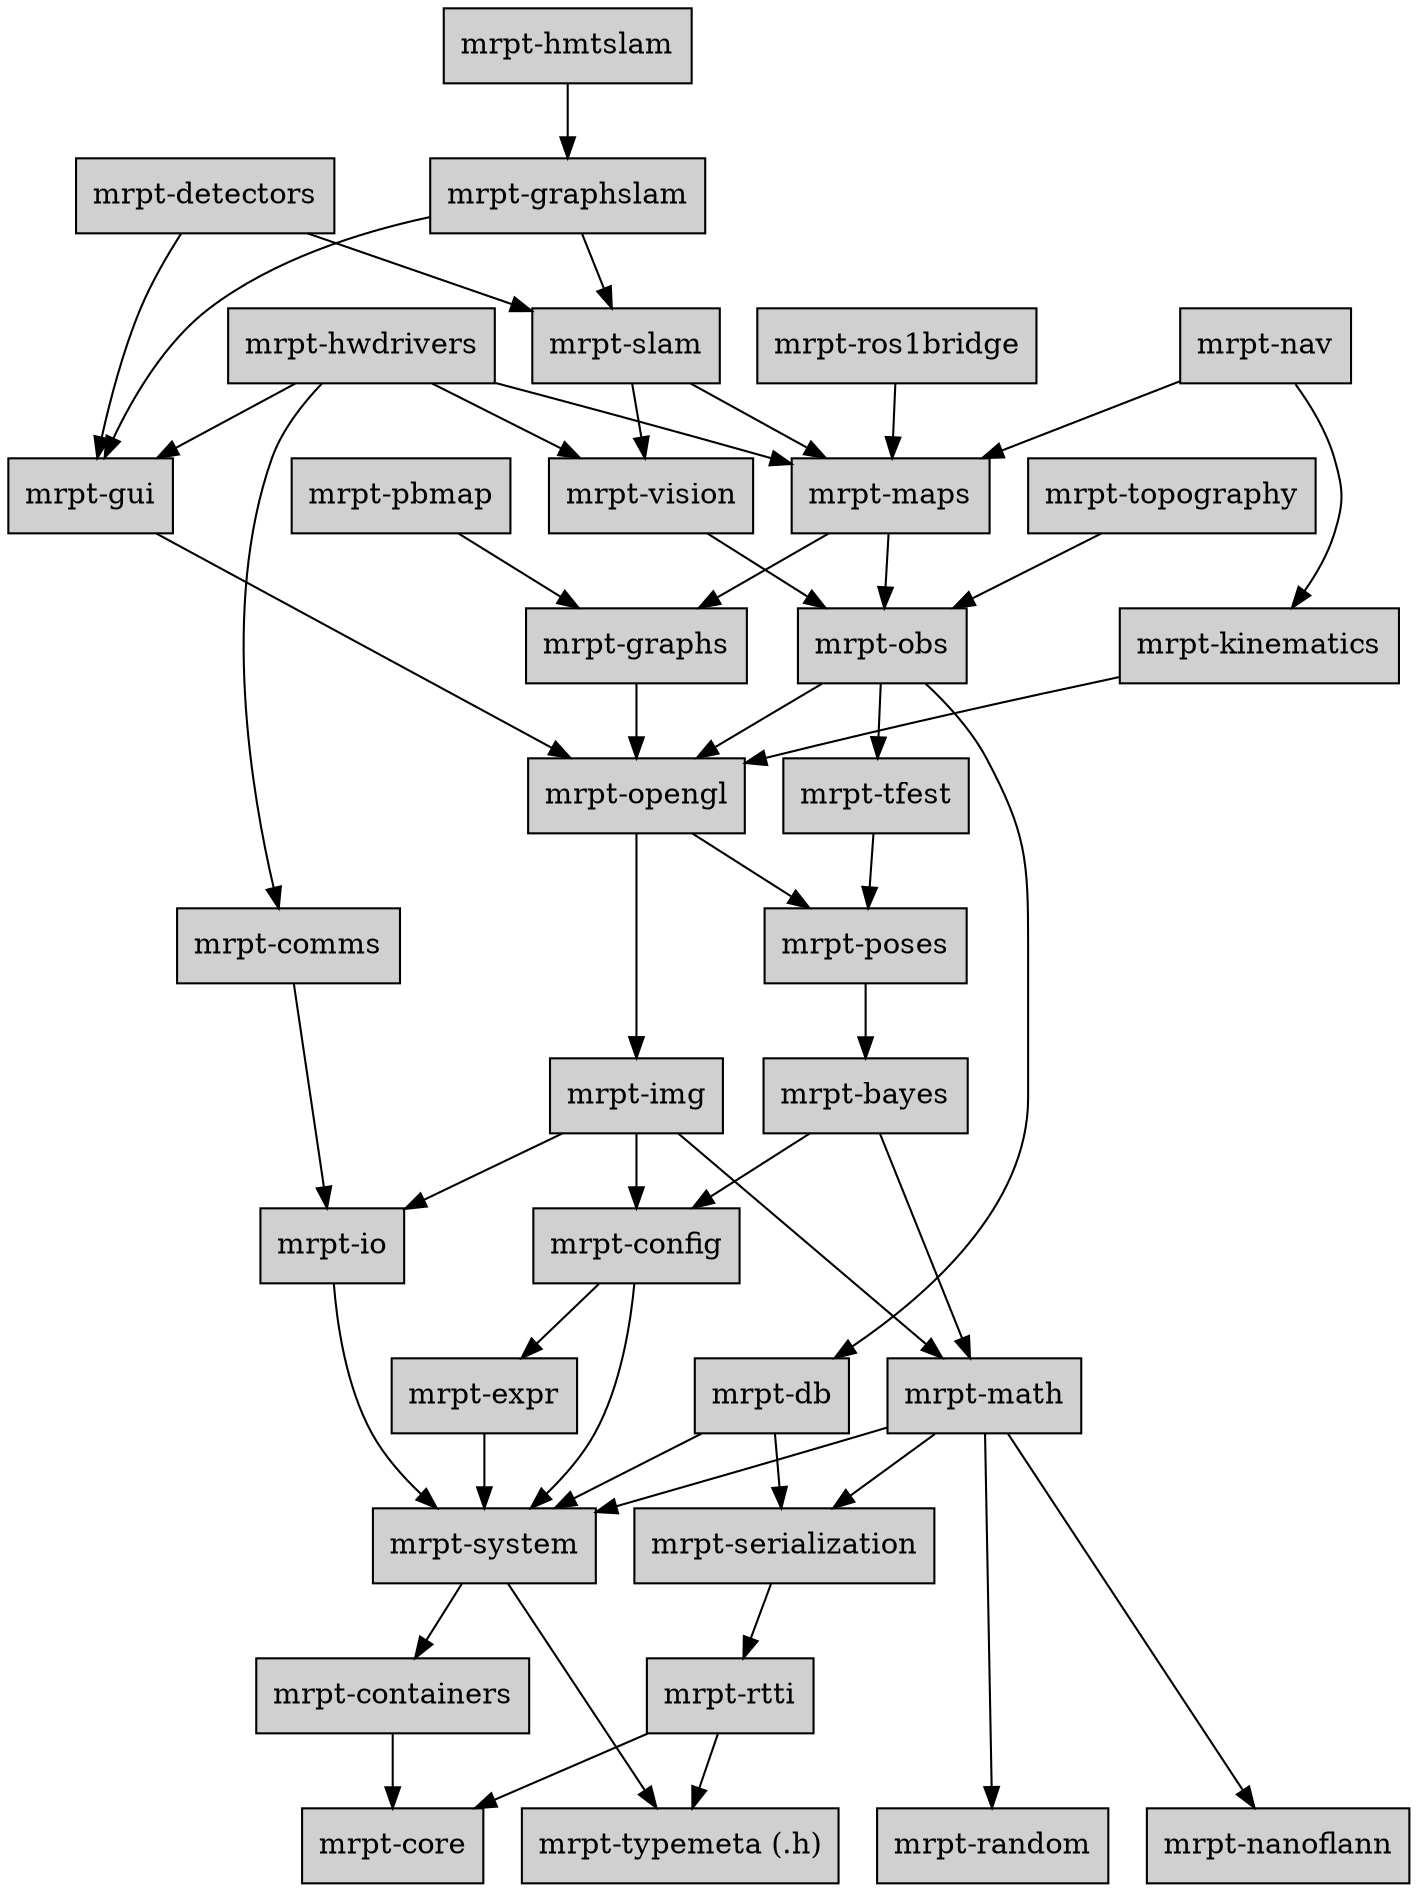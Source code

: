 digraph MRPT_LIBS {

	node [shape=box,style=filled, fillcolor="#D0D0D0"];

	bayes [label="mrpt-bayes",URL="group__mrpt__bayes__grp.html"];
	bayes -> math;
	bayes -> config;

	comms [label="mrpt-comms",URL="group__mrpt__comms__grp.html"];
	comms -> io;

	config   [label="mrpt-config",URL="group__mrpt__config__grp.html"];
	config -> expr;
	config -> system;

	containers  [label="mrpt-containers",URL="group__mrpt__containers__grp.html"];
	containers -> core;

	{ rank = sink; 
	core       [label="mrpt-core",URL="group__mrpt__core__grp.html"];
	}

	db         [label="mrpt-db",URL="group__mrpt__db__grp.html"];
	db  -> serialization;
	db  -> system;

	detectors  [label="mrpt-detectors",URL="group__mrpt__detectors__grp.html"];
	detectors -> gui;
	detectors -> slam;

	expr       [label="mrpt-expr",URL="group__mrpt__expr__grp.html"];
	expr -> system;

	graphs     [label="mrpt-graphs",URL="group__mrpt__graphs__grp.html"];
	graphs -> opengl;

	graphslam  [label="mrpt-graphslam",URL="group__mrpt__graphslam__grp.html"];
	graphslam -> gui;
	graphslam -> slam;

	gui        [label="mrpt-gui",URL="group__mrpt__gui__grp.html"];
	gui -> opengl;

	hmtslam    [label="mrpt-hmtslam",URL="group__mrpt__hmtslam__grp.html"];
	hmtslam -> graphslam;

	hwdrivers  [label="mrpt-hwdrivers",URL="group__mrpt__hwdrivers__grp.html"];
	hwdrivers -> comms;
	hwdrivers -> gui;
	hwdrivers -> maps;
	hwdrivers -> vision;

	img [label="mrpt-img",URL="group__mrpt__img__grp.html"];
	img  -> io;
	img  -> math;
	img  -> config;

	io [label="mrpt-io",URL="group__mrpt__io__grp.html"];
	io  -> system;

	kinematics [label="mrpt-kinematics",URL="group__mrpt__kinematics__grp.html"];
	kinematics -> opengl;
	
	maps       [label="mrpt-maps",URL="group__mrpt__maps__grp.html"];
	maps -> graphs;
	maps -> obs;

	math       [label="mrpt-math",URL="group__mrpt__math__grp.html"];
	math -> serialization;
	math -> random;
	math -> system;
	math -> nanoflann;

	{ rank = sink; 
	nanoflann  [label="mrpt-nanoflann",URL="group__nanoflann__grp.html"];
	}

	nav        [label="mrpt-nav",URL="group__mrpt__nav__grp.html"];
	nav -> kinematics;
	nav -> maps;

	obs        [label="mrpt-obs",URL="group__mrpt__obs__grp.html"];
	obs -> opengl;
	obs -> db;
	obs -> tfest;

	opengl     [label="mrpt-opengl", URL="group__mrpt__opengl__grp.html"];
	opengl -> poses;
	opengl -> img;

	pbmap      [label="mrpt-pbmap",URL="group__mrpt__pbmap__grp.html"];
	pbmap -> graphs;

	poses     [label="mrpt-poses",URL="group__mrpt__poses__grp.html"];
	poses -> bayes;
	
	{ rank = sink; 
	random     [label="mrpt-random",URL="group__mrpt__random__grp.html"];
	}

	rtti     [label="mrpt-rtti",URL="group__mrpt__rtti__grp.html"];
	rtti -> core;
	rtti -> typemeta;

	ros1bridge   [label="mrpt-ros1bridge", URL="group__mrpt__ros1bridge__grp.html"];
	ros1bridge -> maps;

	serialization [label="mrpt-serialization",URL="group__mrpt__serialization__grp.html"];
	serialization -> rtti;

	slam       [label="mrpt-slam",URL="group__mrpt__slam__grp.html"];
	slam -> maps;
	slam -> vision;

	system     [label="mrpt-system",URL="group__mrpt__system__grp.html"];
	system -> typemeta;
	system -> containers;

	tfest      [label="mrpt-tfest",URL="group__mrpt__tfest__grp.html"];
	tfest -> poses;

	topography [label="mrpt-topography",URL="group__mrpt__topography__grp.html"];
	topography -> obs;

	{ rank = sink; 
	typemeta [label="mrpt-typemeta (.h)",URL="group__mrpt__typemeta__grp.html"];
	}

	vision     [label="mrpt-vision",URL="group__mrpt__vision__grp.html"];
	vision -> obs;
}
